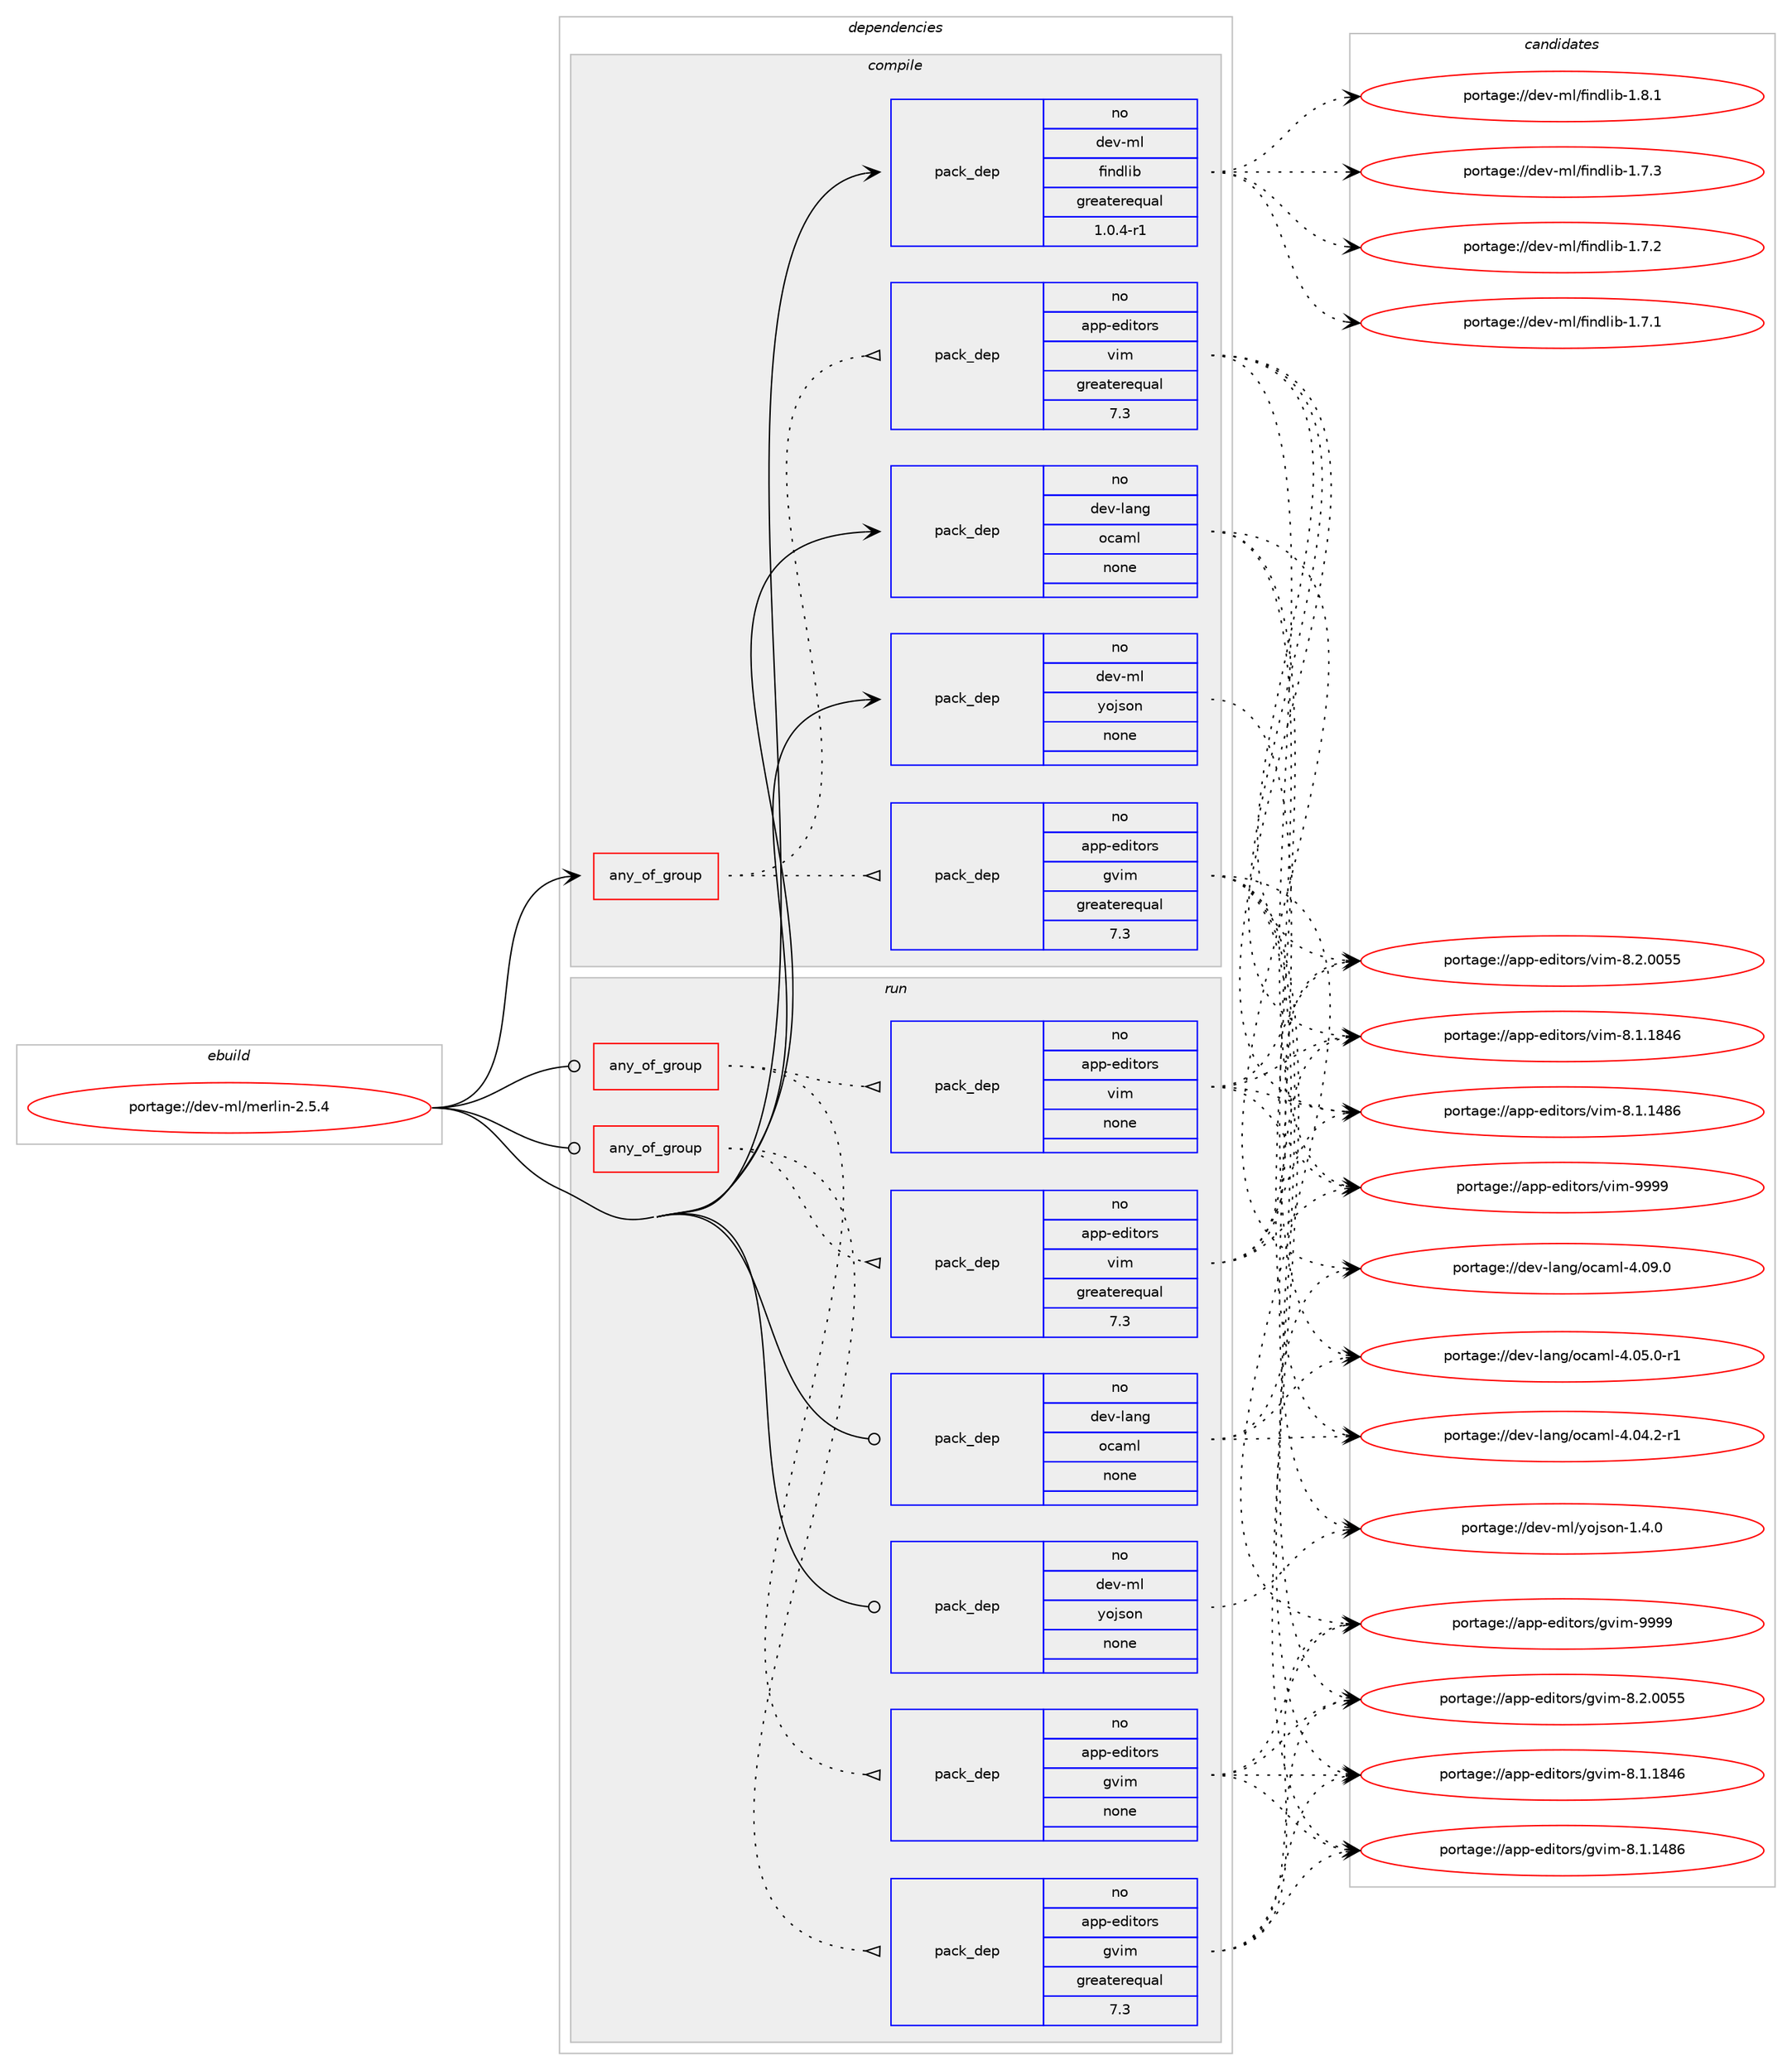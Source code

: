 digraph prolog {

# *************
# Graph options
# *************

newrank=true;
concentrate=true;
compound=true;
graph [rankdir=LR,fontname=Helvetica,fontsize=10,ranksep=1.5];#, ranksep=2.5, nodesep=0.2];
edge  [arrowhead=vee];
node  [fontname=Helvetica,fontsize=10];

# **********
# The ebuild
# **********

subgraph cluster_leftcol {
color=gray;
label=<<i>ebuild</i>>;
id [label="portage://dev-ml/merlin-2.5.4", color=red, width=4, href="../dev-ml/merlin-2.5.4.svg"];
}

# ****************
# The dependencies
# ****************

subgraph cluster_midcol {
color=gray;
label=<<i>dependencies</i>>;
subgraph cluster_compile {
fillcolor="#eeeeee";
style=filled;
label=<<i>compile</i>>;
subgraph any4899 {
dependency503191 [label=<<TABLE BORDER="0" CELLBORDER="1" CELLSPACING="0" CELLPADDING="4"><TR><TD CELLPADDING="10">any_of_group</TD></TR></TABLE>>, shape=none, color=red];subgraph pack375150 {
dependency503192 [label=<<TABLE BORDER="0" CELLBORDER="1" CELLSPACING="0" CELLPADDING="4" WIDTH="220"><TR><TD ROWSPAN="6" CELLPADDING="30">pack_dep</TD></TR><TR><TD WIDTH="110">no</TD></TR><TR><TD>app-editors</TD></TR><TR><TD>vim</TD></TR><TR><TD>greaterequal</TD></TR><TR><TD>7.3</TD></TR></TABLE>>, shape=none, color=blue];
}
dependency503191:e -> dependency503192:w [weight=20,style="dotted",arrowhead="oinv"];
subgraph pack375151 {
dependency503193 [label=<<TABLE BORDER="0" CELLBORDER="1" CELLSPACING="0" CELLPADDING="4" WIDTH="220"><TR><TD ROWSPAN="6" CELLPADDING="30">pack_dep</TD></TR><TR><TD WIDTH="110">no</TD></TR><TR><TD>app-editors</TD></TR><TR><TD>gvim</TD></TR><TR><TD>greaterequal</TD></TR><TR><TD>7.3</TD></TR></TABLE>>, shape=none, color=blue];
}
dependency503191:e -> dependency503193:w [weight=20,style="dotted",arrowhead="oinv"];
}
id:e -> dependency503191:w [weight=20,style="solid",arrowhead="vee"];
subgraph pack375152 {
dependency503194 [label=<<TABLE BORDER="0" CELLBORDER="1" CELLSPACING="0" CELLPADDING="4" WIDTH="220"><TR><TD ROWSPAN="6" CELLPADDING="30">pack_dep</TD></TR><TR><TD WIDTH="110">no</TD></TR><TR><TD>dev-lang</TD></TR><TR><TD>ocaml</TD></TR><TR><TD>none</TD></TR><TR><TD></TD></TR></TABLE>>, shape=none, color=blue];
}
id:e -> dependency503194:w [weight=20,style="solid",arrowhead="vee"];
subgraph pack375153 {
dependency503195 [label=<<TABLE BORDER="0" CELLBORDER="1" CELLSPACING="0" CELLPADDING="4" WIDTH="220"><TR><TD ROWSPAN="6" CELLPADDING="30">pack_dep</TD></TR><TR><TD WIDTH="110">no</TD></TR><TR><TD>dev-ml</TD></TR><TR><TD>findlib</TD></TR><TR><TD>greaterequal</TD></TR><TR><TD>1.0.4-r1</TD></TR></TABLE>>, shape=none, color=blue];
}
id:e -> dependency503195:w [weight=20,style="solid",arrowhead="vee"];
subgraph pack375154 {
dependency503196 [label=<<TABLE BORDER="0" CELLBORDER="1" CELLSPACING="0" CELLPADDING="4" WIDTH="220"><TR><TD ROWSPAN="6" CELLPADDING="30">pack_dep</TD></TR><TR><TD WIDTH="110">no</TD></TR><TR><TD>dev-ml</TD></TR><TR><TD>yojson</TD></TR><TR><TD>none</TD></TR><TR><TD></TD></TR></TABLE>>, shape=none, color=blue];
}
id:e -> dependency503196:w [weight=20,style="solid",arrowhead="vee"];
}
subgraph cluster_compileandrun {
fillcolor="#eeeeee";
style=filled;
label=<<i>compile and run</i>>;
}
subgraph cluster_run {
fillcolor="#eeeeee";
style=filled;
label=<<i>run</i>>;
subgraph any4900 {
dependency503197 [label=<<TABLE BORDER="0" CELLBORDER="1" CELLSPACING="0" CELLPADDING="4"><TR><TD CELLPADDING="10">any_of_group</TD></TR></TABLE>>, shape=none, color=red];subgraph pack375155 {
dependency503198 [label=<<TABLE BORDER="0" CELLBORDER="1" CELLSPACING="0" CELLPADDING="4" WIDTH="220"><TR><TD ROWSPAN="6" CELLPADDING="30">pack_dep</TD></TR><TR><TD WIDTH="110">no</TD></TR><TR><TD>app-editors</TD></TR><TR><TD>vim</TD></TR><TR><TD>greaterequal</TD></TR><TR><TD>7.3</TD></TR></TABLE>>, shape=none, color=blue];
}
dependency503197:e -> dependency503198:w [weight=20,style="dotted",arrowhead="oinv"];
subgraph pack375156 {
dependency503199 [label=<<TABLE BORDER="0" CELLBORDER="1" CELLSPACING="0" CELLPADDING="4" WIDTH="220"><TR><TD ROWSPAN="6" CELLPADDING="30">pack_dep</TD></TR><TR><TD WIDTH="110">no</TD></TR><TR><TD>app-editors</TD></TR><TR><TD>gvim</TD></TR><TR><TD>greaterequal</TD></TR><TR><TD>7.3</TD></TR></TABLE>>, shape=none, color=blue];
}
dependency503197:e -> dependency503199:w [weight=20,style="dotted",arrowhead="oinv"];
}
id:e -> dependency503197:w [weight=20,style="solid",arrowhead="odot"];
subgraph any4901 {
dependency503200 [label=<<TABLE BORDER="0" CELLBORDER="1" CELLSPACING="0" CELLPADDING="4"><TR><TD CELLPADDING="10">any_of_group</TD></TR></TABLE>>, shape=none, color=red];subgraph pack375157 {
dependency503201 [label=<<TABLE BORDER="0" CELLBORDER="1" CELLSPACING="0" CELLPADDING="4" WIDTH="220"><TR><TD ROWSPAN="6" CELLPADDING="30">pack_dep</TD></TR><TR><TD WIDTH="110">no</TD></TR><TR><TD>app-editors</TD></TR><TR><TD>vim</TD></TR><TR><TD>none</TD></TR><TR><TD></TD></TR></TABLE>>, shape=none, color=blue];
}
dependency503200:e -> dependency503201:w [weight=20,style="dotted",arrowhead="oinv"];
subgraph pack375158 {
dependency503202 [label=<<TABLE BORDER="0" CELLBORDER="1" CELLSPACING="0" CELLPADDING="4" WIDTH="220"><TR><TD ROWSPAN="6" CELLPADDING="30">pack_dep</TD></TR><TR><TD WIDTH="110">no</TD></TR><TR><TD>app-editors</TD></TR><TR><TD>gvim</TD></TR><TR><TD>none</TD></TR><TR><TD></TD></TR></TABLE>>, shape=none, color=blue];
}
dependency503200:e -> dependency503202:w [weight=20,style="dotted",arrowhead="oinv"];
}
id:e -> dependency503200:w [weight=20,style="solid",arrowhead="odot"];
subgraph pack375159 {
dependency503203 [label=<<TABLE BORDER="0" CELLBORDER="1" CELLSPACING="0" CELLPADDING="4" WIDTH="220"><TR><TD ROWSPAN="6" CELLPADDING="30">pack_dep</TD></TR><TR><TD WIDTH="110">no</TD></TR><TR><TD>dev-lang</TD></TR><TR><TD>ocaml</TD></TR><TR><TD>none</TD></TR><TR><TD></TD></TR></TABLE>>, shape=none, color=blue];
}
id:e -> dependency503203:w [weight=20,style="solid",arrowhead="odot"];
subgraph pack375160 {
dependency503204 [label=<<TABLE BORDER="0" CELLBORDER="1" CELLSPACING="0" CELLPADDING="4" WIDTH="220"><TR><TD ROWSPAN="6" CELLPADDING="30">pack_dep</TD></TR><TR><TD WIDTH="110">no</TD></TR><TR><TD>dev-ml</TD></TR><TR><TD>yojson</TD></TR><TR><TD>none</TD></TR><TR><TD></TD></TR></TABLE>>, shape=none, color=blue];
}
id:e -> dependency503204:w [weight=20,style="solid",arrowhead="odot"];
}
}

# **************
# The candidates
# **************

subgraph cluster_choices {
rank=same;
color=gray;
label=<<i>candidates</i>>;

subgraph choice375150 {
color=black;
nodesep=1;
choice9711211245101100105116111114115471181051094557575757 [label="portage://app-editors/vim-9999", color=red, width=4,href="../app-editors/vim-9999.svg"];
choice971121124510110010511611111411547118105109455646504648485353 [label="portage://app-editors/vim-8.2.0055", color=red, width=4,href="../app-editors/vim-8.2.0055.svg"];
choice971121124510110010511611111411547118105109455646494649565254 [label="portage://app-editors/vim-8.1.1846", color=red, width=4,href="../app-editors/vim-8.1.1846.svg"];
choice971121124510110010511611111411547118105109455646494649525654 [label="portage://app-editors/vim-8.1.1486", color=red, width=4,href="../app-editors/vim-8.1.1486.svg"];
dependency503192:e -> choice9711211245101100105116111114115471181051094557575757:w [style=dotted,weight="100"];
dependency503192:e -> choice971121124510110010511611111411547118105109455646504648485353:w [style=dotted,weight="100"];
dependency503192:e -> choice971121124510110010511611111411547118105109455646494649565254:w [style=dotted,weight="100"];
dependency503192:e -> choice971121124510110010511611111411547118105109455646494649525654:w [style=dotted,weight="100"];
}
subgraph choice375151 {
color=black;
nodesep=1;
choice9711211245101100105116111114115471031181051094557575757 [label="portage://app-editors/gvim-9999", color=red, width=4,href="../app-editors/gvim-9999.svg"];
choice971121124510110010511611111411547103118105109455646504648485353 [label="portage://app-editors/gvim-8.2.0055", color=red, width=4,href="../app-editors/gvim-8.2.0055.svg"];
choice971121124510110010511611111411547103118105109455646494649565254 [label="portage://app-editors/gvim-8.1.1846", color=red, width=4,href="../app-editors/gvim-8.1.1846.svg"];
choice971121124510110010511611111411547103118105109455646494649525654 [label="portage://app-editors/gvim-8.1.1486", color=red, width=4,href="../app-editors/gvim-8.1.1486.svg"];
dependency503193:e -> choice9711211245101100105116111114115471031181051094557575757:w [style=dotted,weight="100"];
dependency503193:e -> choice971121124510110010511611111411547103118105109455646504648485353:w [style=dotted,weight="100"];
dependency503193:e -> choice971121124510110010511611111411547103118105109455646494649565254:w [style=dotted,weight="100"];
dependency503193:e -> choice971121124510110010511611111411547103118105109455646494649525654:w [style=dotted,weight="100"];
}
subgraph choice375152 {
color=black;
nodesep=1;
choice100101118451089711010347111999710910845524648574648 [label="portage://dev-lang/ocaml-4.09.0", color=red, width=4,href="../dev-lang/ocaml-4.09.0.svg"];
choice1001011184510897110103471119997109108455246485346484511449 [label="portage://dev-lang/ocaml-4.05.0-r1", color=red, width=4,href="../dev-lang/ocaml-4.05.0-r1.svg"];
choice1001011184510897110103471119997109108455246485246504511449 [label="portage://dev-lang/ocaml-4.04.2-r1", color=red, width=4,href="../dev-lang/ocaml-4.04.2-r1.svg"];
dependency503194:e -> choice100101118451089711010347111999710910845524648574648:w [style=dotted,weight="100"];
dependency503194:e -> choice1001011184510897110103471119997109108455246485346484511449:w [style=dotted,weight="100"];
dependency503194:e -> choice1001011184510897110103471119997109108455246485246504511449:w [style=dotted,weight="100"];
}
subgraph choice375153 {
color=black;
nodesep=1;
choice100101118451091084710210511010010810598454946564649 [label="portage://dev-ml/findlib-1.8.1", color=red, width=4,href="../dev-ml/findlib-1.8.1.svg"];
choice100101118451091084710210511010010810598454946554651 [label="portage://dev-ml/findlib-1.7.3", color=red, width=4,href="../dev-ml/findlib-1.7.3.svg"];
choice100101118451091084710210511010010810598454946554650 [label="portage://dev-ml/findlib-1.7.2", color=red, width=4,href="../dev-ml/findlib-1.7.2.svg"];
choice100101118451091084710210511010010810598454946554649 [label="portage://dev-ml/findlib-1.7.1", color=red, width=4,href="../dev-ml/findlib-1.7.1.svg"];
dependency503195:e -> choice100101118451091084710210511010010810598454946564649:w [style=dotted,weight="100"];
dependency503195:e -> choice100101118451091084710210511010010810598454946554651:w [style=dotted,weight="100"];
dependency503195:e -> choice100101118451091084710210511010010810598454946554650:w [style=dotted,weight="100"];
dependency503195:e -> choice100101118451091084710210511010010810598454946554649:w [style=dotted,weight="100"];
}
subgraph choice375154 {
color=black;
nodesep=1;
choice1001011184510910847121111106115111110454946524648 [label="portage://dev-ml/yojson-1.4.0", color=red, width=4,href="../dev-ml/yojson-1.4.0.svg"];
dependency503196:e -> choice1001011184510910847121111106115111110454946524648:w [style=dotted,weight="100"];
}
subgraph choice375155 {
color=black;
nodesep=1;
choice9711211245101100105116111114115471181051094557575757 [label="portage://app-editors/vim-9999", color=red, width=4,href="../app-editors/vim-9999.svg"];
choice971121124510110010511611111411547118105109455646504648485353 [label="portage://app-editors/vim-8.2.0055", color=red, width=4,href="../app-editors/vim-8.2.0055.svg"];
choice971121124510110010511611111411547118105109455646494649565254 [label="portage://app-editors/vim-8.1.1846", color=red, width=4,href="../app-editors/vim-8.1.1846.svg"];
choice971121124510110010511611111411547118105109455646494649525654 [label="portage://app-editors/vim-8.1.1486", color=red, width=4,href="../app-editors/vim-8.1.1486.svg"];
dependency503198:e -> choice9711211245101100105116111114115471181051094557575757:w [style=dotted,weight="100"];
dependency503198:e -> choice971121124510110010511611111411547118105109455646504648485353:w [style=dotted,weight="100"];
dependency503198:e -> choice971121124510110010511611111411547118105109455646494649565254:w [style=dotted,weight="100"];
dependency503198:e -> choice971121124510110010511611111411547118105109455646494649525654:w [style=dotted,weight="100"];
}
subgraph choice375156 {
color=black;
nodesep=1;
choice9711211245101100105116111114115471031181051094557575757 [label="portage://app-editors/gvim-9999", color=red, width=4,href="../app-editors/gvim-9999.svg"];
choice971121124510110010511611111411547103118105109455646504648485353 [label="portage://app-editors/gvim-8.2.0055", color=red, width=4,href="../app-editors/gvim-8.2.0055.svg"];
choice971121124510110010511611111411547103118105109455646494649565254 [label="portage://app-editors/gvim-8.1.1846", color=red, width=4,href="../app-editors/gvim-8.1.1846.svg"];
choice971121124510110010511611111411547103118105109455646494649525654 [label="portage://app-editors/gvim-8.1.1486", color=red, width=4,href="../app-editors/gvim-8.1.1486.svg"];
dependency503199:e -> choice9711211245101100105116111114115471031181051094557575757:w [style=dotted,weight="100"];
dependency503199:e -> choice971121124510110010511611111411547103118105109455646504648485353:w [style=dotted,weight="100"];
dependency503199:e -> choice971121124510110010511611111411547103118105109455646494649565254:w [style=dotted,weight="100"];
dependency503199:e -> choice971121124510110010511611111411547103118105109455646494649525654:w [style=dotted,weight="100"];
}
subgraph choice375157 {
color=black;
nodesep=1;
choice9711211245101100105116111114115471181051094557575757 [label="portage://app-editors/vim-9999", color=red, width=4,href="../app-editors/vim-9999.svg"];
choice971121124510110010511611111411547118105109455646504648485353 [label="portage://app-editors/vim-8.2.0055", color=red, width=4,href="../app-editors/vim-8.2.0055.svg"];
choice971121124510110010511611111411547118105109455646494649565254 [label="portage://app-editors/vim-8.1.1846", color=red, width=4,href="../app-editors/vim-8.1.1846.svg"];
choice971121124510110010511611111411547118105109455646494649525654 [label="portage://app-editors/vim-8.1.1486", color=red, width=4,href="../app-editors/vim-8.1.1486.svg"];
dependency503201:e -> choice9711211245101100105116111114115471181051094557575757:w [style=dotted,weight="100"];
dependency503201:e -> choice971121124510110010511611111411547118105109455646504648485353:w [style=dotted,weight="100"];
dependency503201:e -> choice971121124510110010511611111411547118105109455646494649565254:w [style=dotted,weight="100"];
dependency503201:e -> choice971121124510110010511611111411547118105109455646494649525654:w [style=dotted,weight="100"];
}
subgraph choice375158 {
color=black;
nodesep=1;
choice9711211245101100105116111114115471031181051094557575757 [label="portage://app-editors/gvim-9999", color=red, width=4,href="../app-editors/gvim-9999.svg"];
choice971121124510110010511611111411547103118105109455646504648485353 [label="portage://app-editors/gvim-8.2.0055", color=red, width=4,href="../app-editors/gvim-8.2.0055.svg"];
choice971121124510110010511611111411547103118105109455646494649565254 [label="portage://app-editors/gvim-8.1.1846", color=red, width=4,href="../app-editors/gvim-8.1.1846.svg"];
choice971121124510110010511611111411547103118105109455646494649525654 [label="portage://app-editors/gvim-8.1.1486", color=red, width=4,href="../app-editors/gvim-8.1.1486.svg"];
dependency503202:e -> choice9711211245101100105116111114115471031181051094557575757:w [style=dotted,weight="100"];
dependency503202:e -> choice971121124510110010511611111411547103118105109455646504648485353:w [style=dotted,weight="100"];
dependency503202:e -> choice971121124510110010511611111411547103118105109455646494649565254:w [style=dotted,weight="100"];
dependency503202:e -> choice971121124510110010511611111411547103118105109455646494649525654:w [style=dotted,weight="100"];
}
subgraph choice375159 {
color=black;
nodesep=1;
choice100101118451089711010347111999710910845524648574648 [label="portage://dev-lang/ocaml-4.09.0", color=red, width=4,href="../dev-lang/ocaml-4.09.0.svg"];
choice1001011184510897110103471119997109108455246485346484511449 [label="portage://dev-lang/ocaml-4.05.0-r1", color=red, width=4,href="../dev-lang/ocaml-4.05.0-r1.svg"];
choice1001011184510897110103471119997109108455246485246504511449 [label="portage://dev-lang/ocaml-4.04.2-r1", color=red, width=4,href="../dev-lang/ocaml-4.04.2-r1.svg"];
dependency503203:e -> choice100101118451089711010347111999710910845524648574648:w [style=dotted,weight="100"];
dependency503203:e -> choice1001011184510897110103471119997109108455246485346484511449:w [style=dotted,weight="100"];
dependency503203:e -> choice1001011184510897110103471119997109108455246485246504511449:w [style=dotted,weight="100"];
}
subgraph choice375160 {
color=black;
nodesep=1;
choice1001011184510910847121111106115111110454946524648 [label="portage://dev-ml/yojson-1.4.0", color=red, width=4,href="../dev-ml/yojson-1.4.0.svg"];
dependency503204:e -> choice1001011184510910847121111106115111110454946524648:w [style=dotted,weight="100"];
}
}

}

